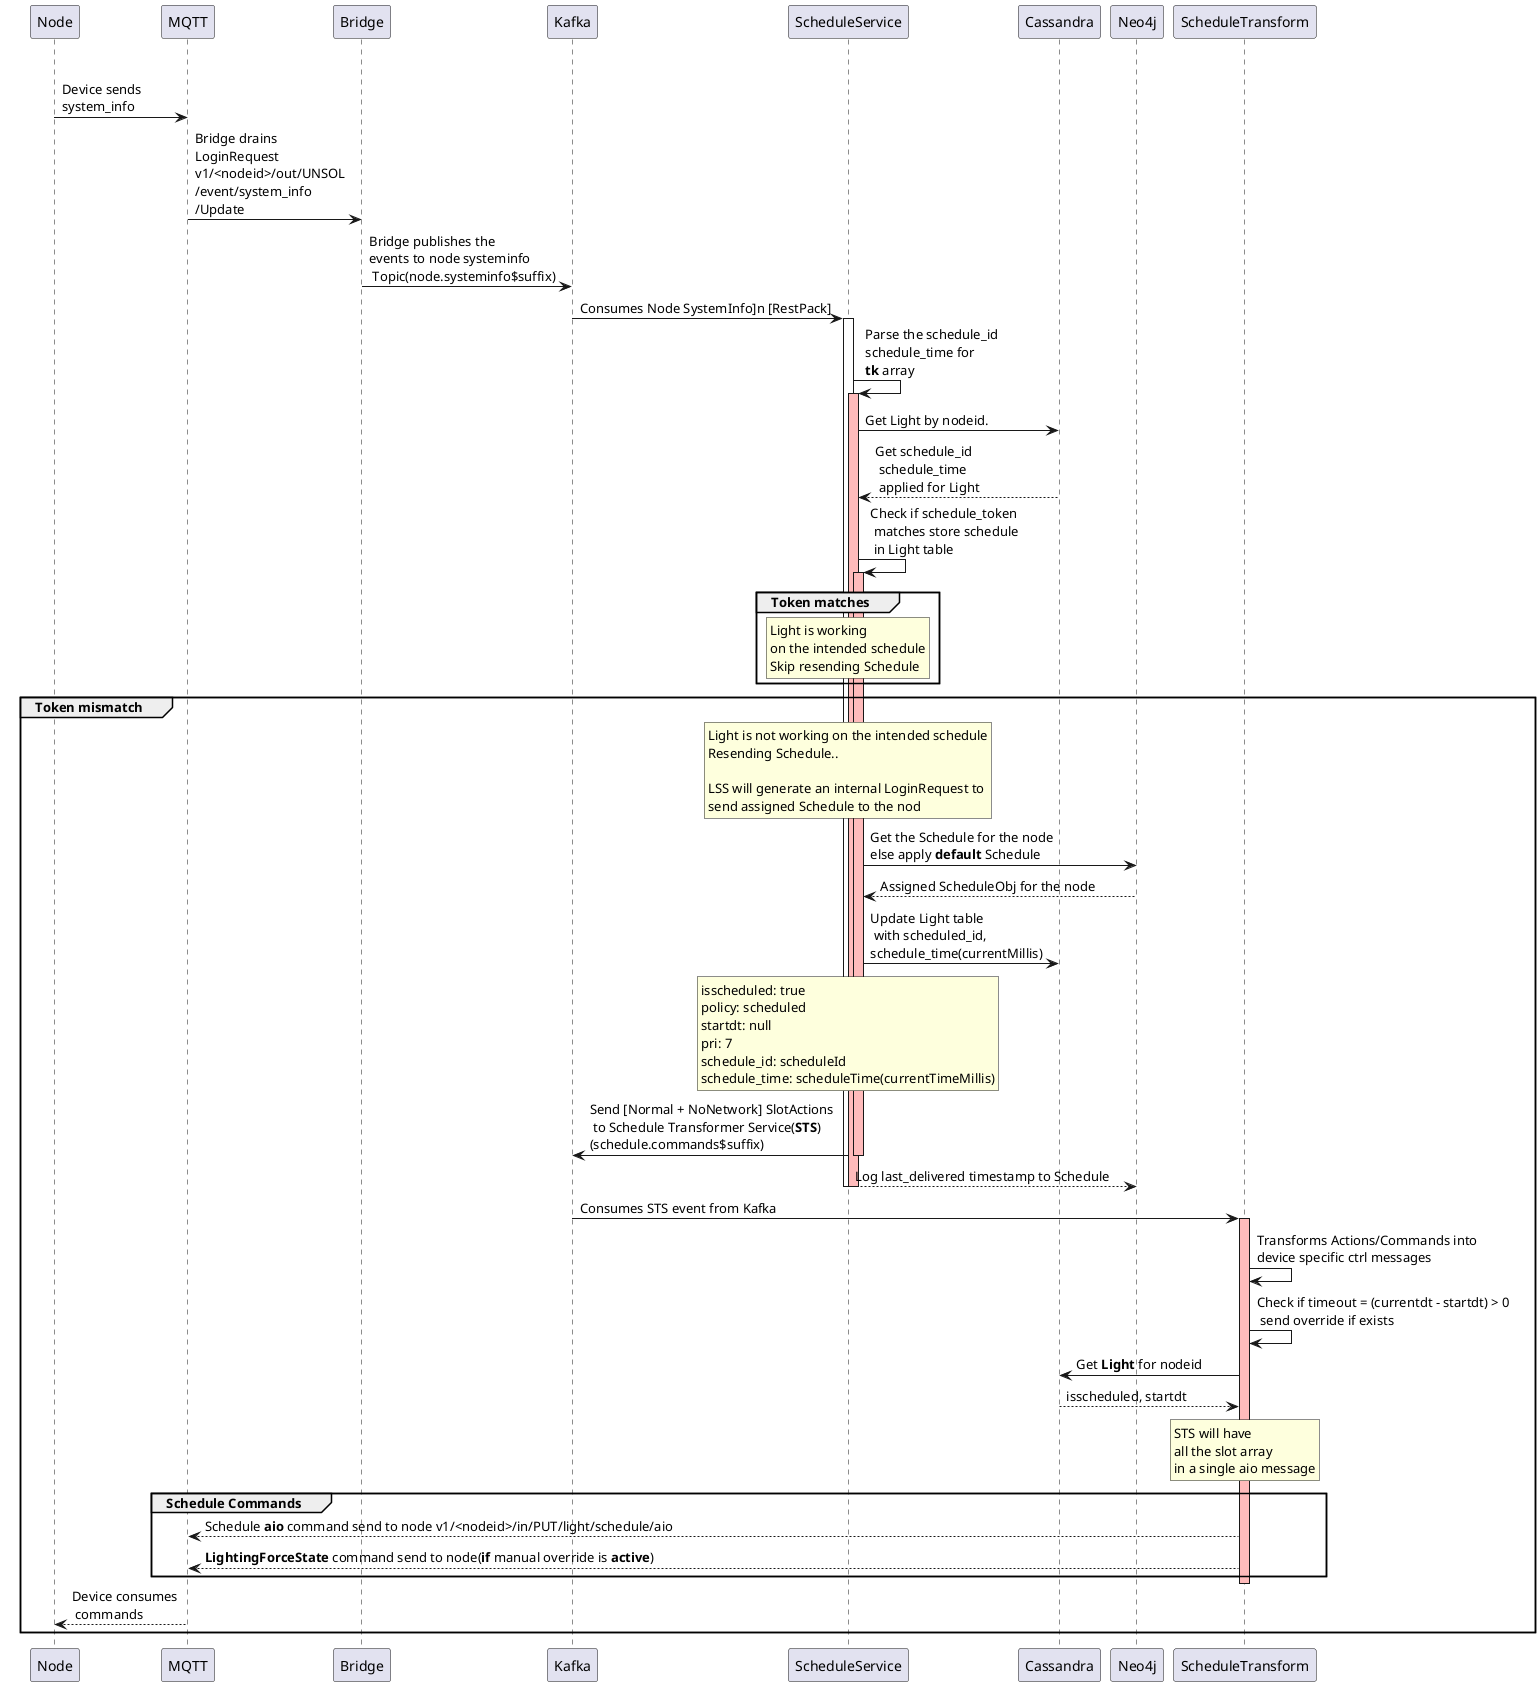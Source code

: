  @startuml

group LSS + STS Flow
Node -> MQTT: Device sends \nsystem_info
MQTT -> Bridge: Bridge drains\nLoginRequest\nv1/<nodeid>/out/UNSOL\n/event/system_info\n/Update
Bridge -> Kafka: Bridge publishes the \nevents to node systeminfo\n Topic(node.systeminfo$suffix)

Kafka -> ScheduleService :  Consumes Node SystemInfo]n [RestPack]
                   activate ScheduleService

ScheduleService -> ScheduleService: Parse the schedule_id \nschedule_time for \n**tk** array
                   activate ScheduleService#FFBBBB
ScheduleService -> Cassandra: Get Light by nodeid.
Cassandra       --> ScheduleService: Get schedule_id\n schedule_time\n applied for Light
ScheduleService -> ScheduleService: Check if schedule_token\n matches store schedule\n in Light table
                   activate ScheduleService#FFBBBB
group Token matches
rnote over ScheduleService
 Light is working
 on the intended schedule
 Skip resending Schedule
endrnote
end
group Token mismatch
rnote over ScheduleService
 Light is not working on the intended schedule
 Resending Schedule..

 LSS will generate an internal LoginRequest to
 send assigned Schedule to the nod
endrnote
ScheduleService -> Neo4j: Get the Schedule for the node\nelse apply **default** Schedule
Neo4j           --> ScheduleService: Assigned ScheduleObj for the node
ScheduleService -> Cassandra: Update Light table\n with scheduled_id, \nschedule_time(currentMillis)
rnote over ScheduleService
isscheduled: true
policy: scheduled
startdt: null
pri: 7
schedule_id: scheduleId
schedule_time: scheduleTime(currentTimeMillis)
endrnote
ScheduleService -> Kafka: Send [Normal + NoNetwork] SlotActions\n to Schedule Transformer Service(**STS**)\n(schedule.commands$suffix)
                   deactivate ScheduleService
ScheduleService --> Neo4j: Log last_delivered timestamp to Schedule
                   deactivate ScheduleService
                   deactivate ScheduleService
Kafka -> ScheduleTransform: Consumes STS event from Kafka
                   activate ScheduleTransform#FFBBBB
ScheduleTransform -> ScheduleTransform: Transforms Actions/Commands into \ndevice specific ctrl messages
ScheduleTransform -> ScheduleTransform: Check if timeout = (currentdt - startdt) > 0 \n send override if exists
ScheduleTransform -> Cassandra: Get **Light** for nodeid
Cassandra --> ScheduleTransform: isscheduled, startdt
rnote over ScheduleTransform
STS will have
all the slot array
in a single aio message
endrnote
group Schedule Commands
ScheduleTransform --> MQTT: Schedule **aio** command send to node v1/<nodeid>/in/PUT/light/schedule/aio
ScheduleTransform --> MQTT: **LightingForceState** command send to node(**if** manual override is **active**)
end
                   deactivate ScheduleTransform
MQTT --> Node: Device consumes \n commands
end
@enduml